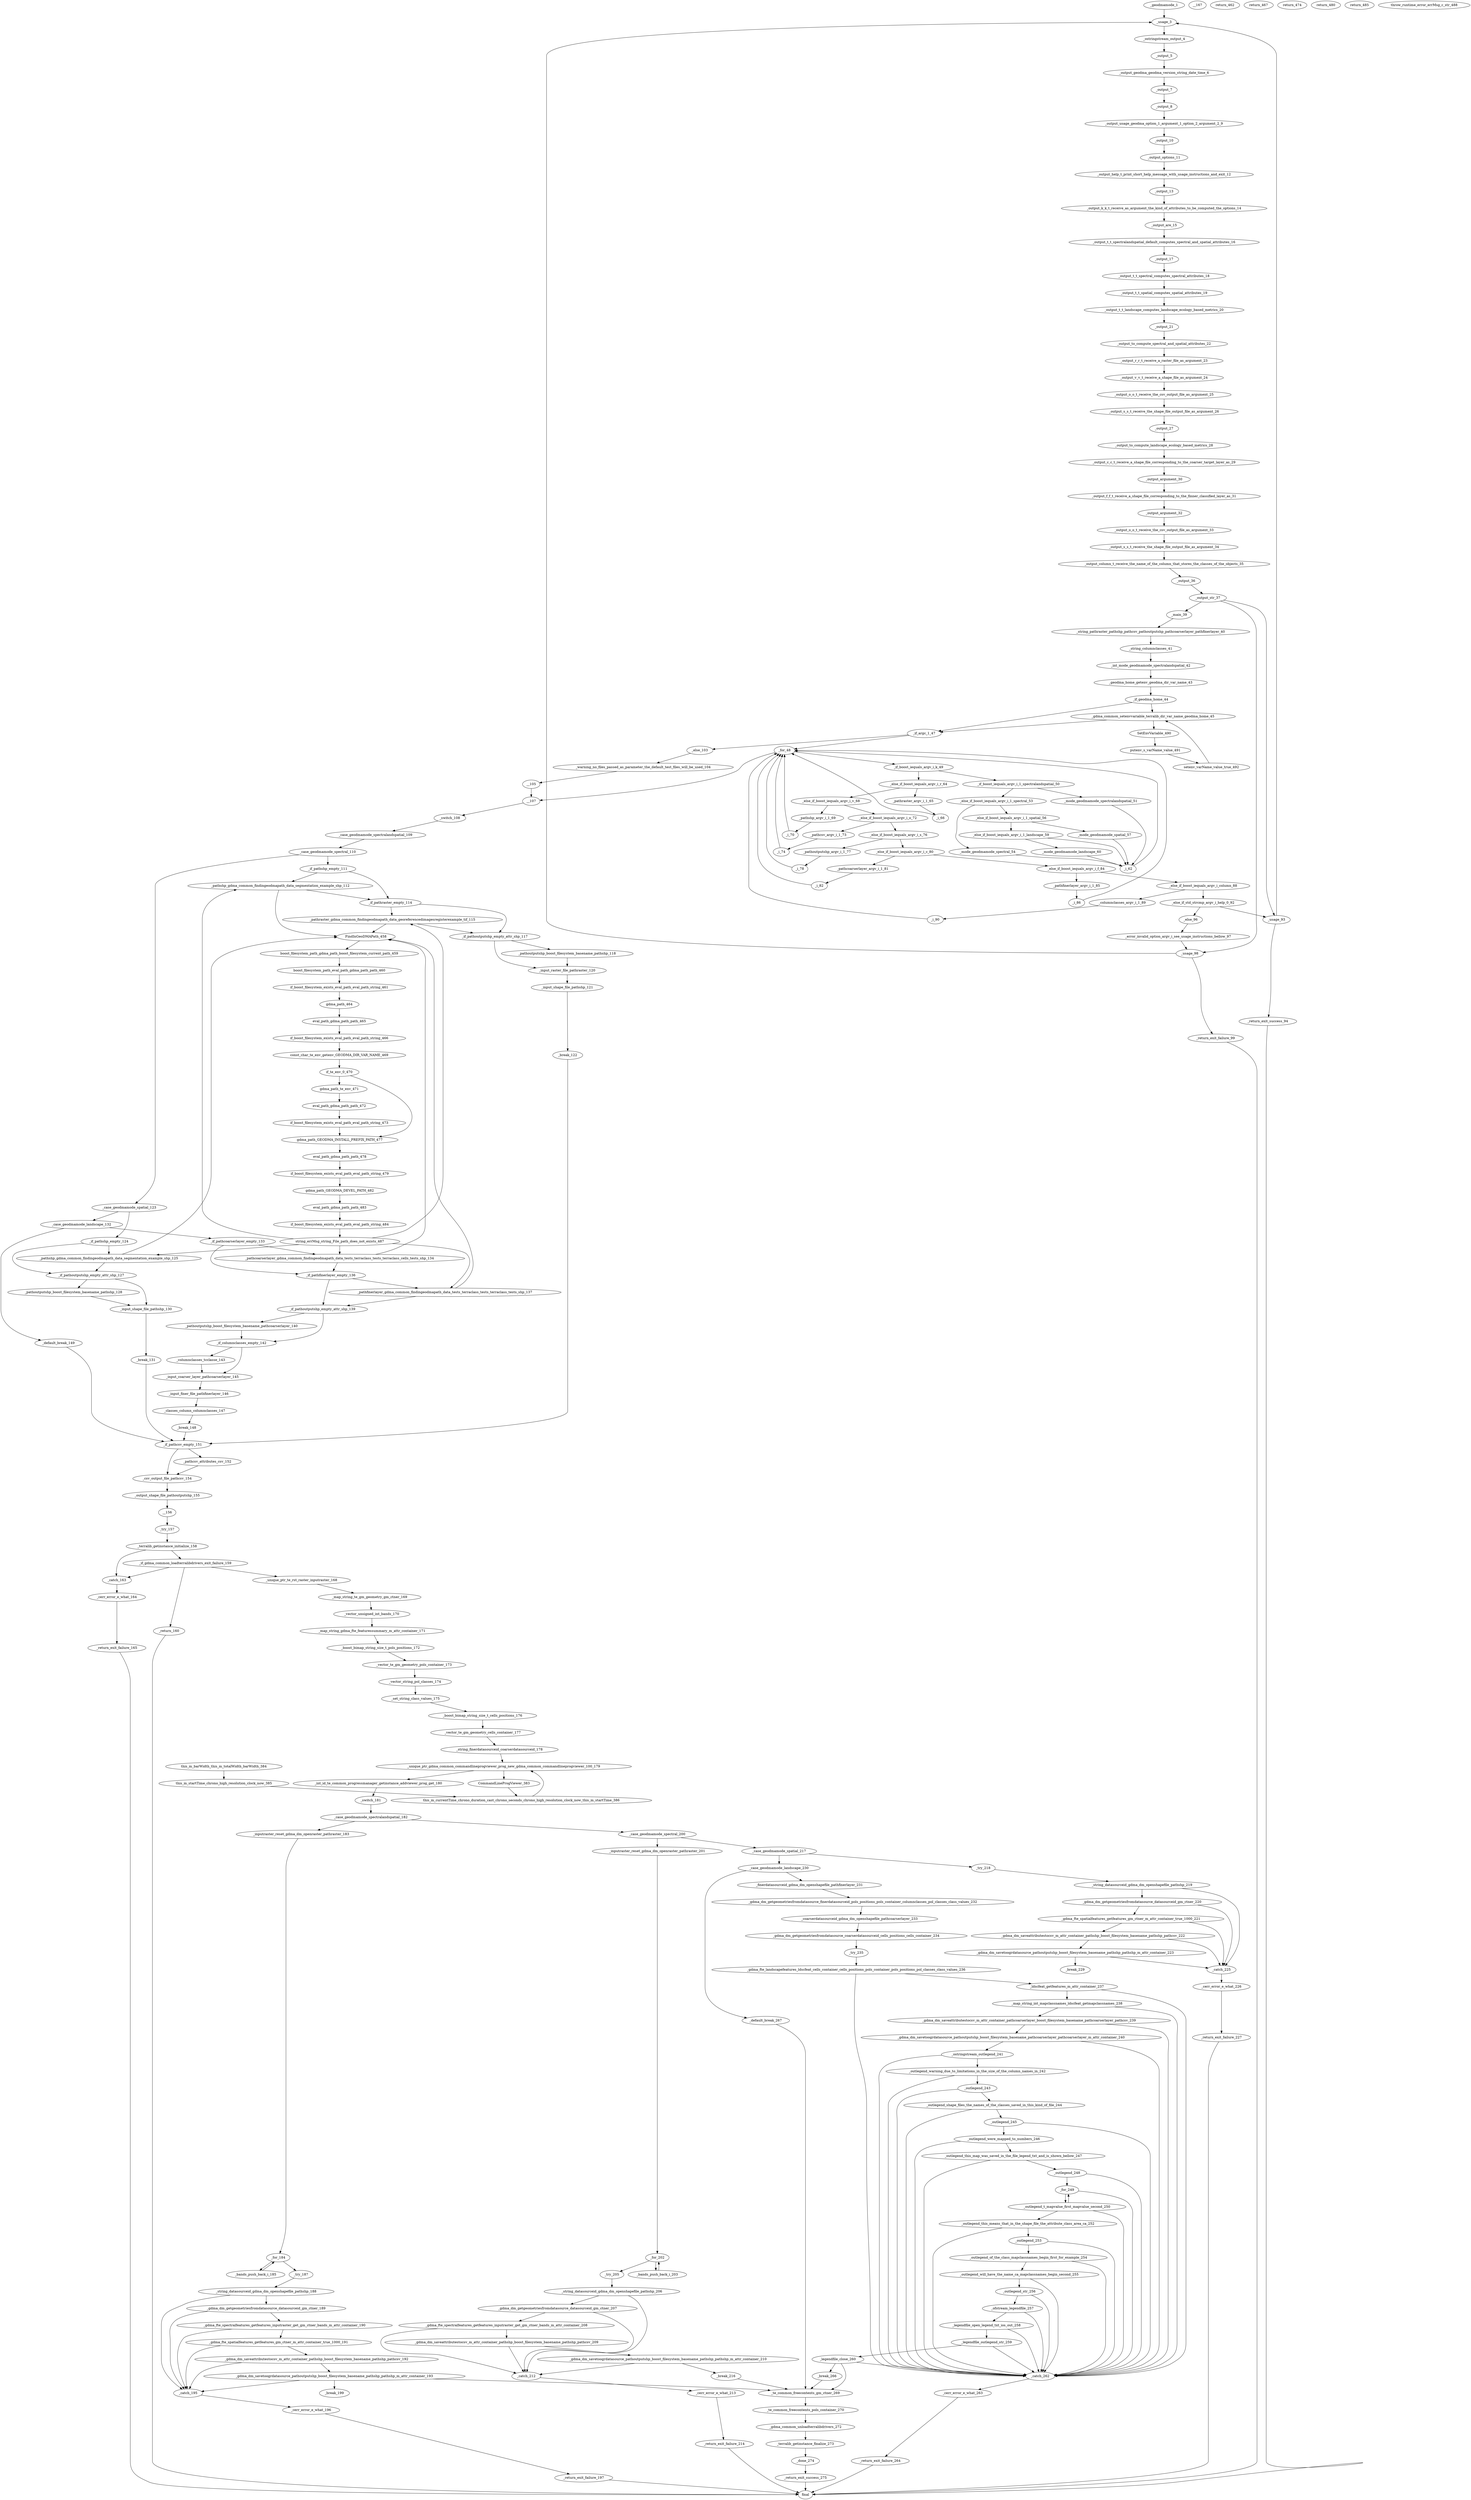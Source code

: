 strict digraph G {
_geodmamode_1;
_usage_3;
_ostringstream_output_4;
_output_5;
_output_geodma_geodma_version_string_date_time_6;
_output_7;
_output_8;
_output_usage_geodma_option_1_argument_1_option_2_argument_2_9;
_output_10;
_output_options_11;
_output_help_t_print_short_help_message_with_usage_instructions_and_exit_12;
_output_13;
_output_k_k_t_receive_as_argument_the_kind_of_attributes_to_be_computed_the_options_14;
_output_are_15;
_output_t_t_spectralandspatial_default_computes_spectral_and_spatial_attributes_16;
_output_17;
_output_t_t_spectral_computes_spectral_attributes_18;
_output_t_t_spatial_computes_spatial_attributes_19;
_output_t_t_landscape_computes_landscape_ecology_based_metrics_20;
_output_21;
_output_to_compute_spectral_and_spatial_attributes_22;
_output_r_r_t_receive_a_raster_file_as_argument_23;
_output_v_v_t_receive_a_shape_file_as_argument_24;
_output_o_o_t_receive_the_csv_output_file_as_argument_25;
_output_s_s_t_receive_the_shape_file_output_file_as_argument_26;
_output_27;
_output_to_compute_landscape_ecology_based_metrics_28;
_output_c_c_t_receive_a_shape_file_corresponding_to_the_coarser_target_layer_as_29;
_output_argument_30;
_output_f_f_t_receive_a_shape_file_corresponding_to_the_finner_classified_layer_as_31;
_output_argument_32;
_output_o_o_t_receive_the_csv_output_file_as_argument_33;
_output_s_s_t_receive_the_shape_file_output_file_as_argument_34;
_output_column_t_receive_the_name_of_the_column_that_stores_the_classes_of_the_objects_35;
_output_36;
_output_str_37;
_main_39;
_string_pathraster_pathshp_pathcsv_pathoutputshp_pathcoarserlayer_pathfinerlayer_40;
_string_columnclasses_41;
_int_mode_geodmamode_spectralandspatial_42;
_geodma_home_getenv_geodma_dir_var_name_43;
_if_geodma_home_44;
_gdma_common_setenvvariable_terralib_dir_var_name_geodma_home_45;
_if_argc_1_47;
_for_48;
_if_boost_iequals_argv_i_k_49;
_if_boost_iequals_argv_i_1_spectralandspatial_50;
_mode_geodmamode_spectralandspatial_51;
_else_if_boost_iequals_argv_i_1_spectral_53;
_mode_geodmamode_spectral_54;
_else_if_boost_iequals_argv_i_1_spatial_56;
_mode_geodmamode_spatial_57;
_else_if_boost_iequals_argv_i_1_landscape_59;
_mode_geodmamode_landscape_60;
_i_62;
_else_if_boost_iequals_argv_i_r_64;
_pathraster_argv_i_1_65;
_i_66;
_else_if_boost_iequals_argv_i_v_68;
_pathshp_argv_i_1_69;
_i_70;
_else_if_boost_iequals_argv_i_o_72;
_pathcsv_argv_i_1_73;
_i_74;
_else_if_boost_iequals_argv_i_s_76;
_pathoutputshp_argv_i_1_77;
_i_78;
_else_if_boost_iequals_argv_i_c_80;
_pathcoarserlayer_argv_i_1_81;
_i_82;
_else_if_boost_iequals_argv_i_f_84;
_pathfinerlayer_argv_i_1_85;
_i_86;
_else_if_boost_iequals_argv_i_column_88;
_columnclasses_argv_i_1_89;
_i_90;
_else_if_std_strcmp_argv_i_help_0_92;
_usage_93;
_return_exit_success_94;
_else_96;
_error_invalid_option_argv_i_see_usage_instructions_bellow_97;
_usage_98;
_return_exit_failure_99;
_else_103;
_warning_no_files_passed_as_parameter_the_default_test_files_will_be_used_104;
__105;
__107;
_switch_108;
_case_geodmamode_spectralandspatial_109;
_case_geodmamode_spectral_110;
_if_pathshp_empty_111;
_pathshp_gdma_common_findingeodmapath_data_segmentation_example_shp_112;
_if_pathraster_empty_114;
_pathraster_gdma_common_findingeodmapath_data_georeferencedimagesregisterexample_tif_115;
_if_pathoutputshp_empty_attr_shp_117;
_pathoutputshp_boost_filesystem_basename_pathshp_118;
_input_raster_file_pathraster_120;
_input_shape_file_pathshp_121;
_break_122;
_case_geodmamode_spatial_123;
_if_pathshp_empty_124;
_pathshp_gdma_common_findingeodmapath_data_segmentation_example_shp_125;
_if_pathoutputshp_empty_attr_shp_127;
_pathoutputshp_boost_filesystem_basename_pathshp_128;
_input_shape_file_pathshp_130;
_break_131;
_case_geodmamode_landscape_132;
_if_pathcoarserlayer_empty_133;
_pathcoarserlayer_gdma_common_findingeodmapath_data_tests_terraclass_tests_terraclass_cells_tests_shp_134;
_if_pathfinerlayer_empty_136;
_pathfinerlayer_gdma_common_findingeodmapath_data_tests_terraclass_tests_terraclass_tests_shp_137;
_if_pathoutputshp_empty_attr_shp_139;
_pathoutputshp_boost_filesystem_basename_pathcoarserlayer_140;
_if_columnclasses_empty_142;
_columnclasses_tcclasse_143;
_input_coarser_layer_pathcoarserlayer_145;
_input_finer_file_pathfinerlayer_146;
_classes_column_columnclasses_147;
_break_148;
_default_break_149;
_if_pathcsv_empty_151;
_pathcsv_attributes_csv_152;
_csv_output_file_pathcsv_154;
_output_shape_file_pathoutputshp_155;
__156;
_try_157;
_terralib_getinstance_initialize_158;
_if_gdma_common_loadterralibdrivers_exit_failure_159;
_return_160;
_catch_163;
_cerr_error_e_what_164;
_return_exit_failure_165;
__167;
_unique_ptr_te_rst_raster_inputraster_168;
_map_string_te_gm_geometry_gm_ctner_169;
_vector_unsigned_int_bands_170;
_map_string_gdma_fte_featuressummary_m_attr_container_171;
_boost_bimap_string_size_t_pols_positions_172;
_vector_te_gm_geometry_pols_container_173;
_vector_string_pol_classes_174;
_set_string_class_values_175;
_boost_bimap_string_size_t_cells_positions_176;
_vector_te_gm_geometry_cells_container_177;
_string_finerdatasourceid_coarserdatasourceid_178;
_unique_ptr_gdma_common_commandlineprogviewer_prog_new_gdma_common_commandlineprogviewer_100_179;
_int_id_te_common_progressmanager_getinstance_addviewer_prog_get_180;
_switch_181;
_case_geodmamode_spectralandspatial_182;
_inputraster_reset_gdma_dm_openraster_pathraster_183;
_for_184;
_bands_push_back_i_185;
_try_187;
_string_datasourceid_gdma_dm_openshapefile_pathshp_188;
_gdma_dm_getgeometriesfromdatasource_datasourceid_gm_ctner_189;
_gdma_fte_spectralfeatures_getfeatures_inputraster_get_gm_ctner_bands_m_attr_container_190;
_gdma_fte_spatialfeatures_getfeatures_gm_ctner_m_attr_container_true_1000_191;
_gdma_dm_saveattributestocsv_m_attr_container_pathshp_boost_filesystem_basename_pathshp_pathcsv_192;
_gdma_dm_savetoogrdatasource_pathoutputshp_boost_filesystem_basename_pathshp_pathshp_m_attr_container_193;
_catch_195;
_cerr_error_e_what_196;
_return_exit_failure_197;
_break_199;
_case_geodmamode_spectral_200;
_inputraster_reset_gdma_dm_openraster_pathraster_201;
_for_202;
_bands_push_back_i_203;
_try_205;
_string_datasourceid_gdma_dm_openshapefile_pathshp_206;
_gdma_dm_getgeometriesfromdatasource_datasourceid_gm_ctner_207;
_gdma_fte_spectralfeatures_getfeatures_inputraster_get_gm_ctner_bands_m_attr_container_208;
_gdma_dm_saveattributestocsv_m_attr_container_pathshp_boost_filesystem_basename_pathshp_pathcsv_209;
_gdma_dm_savetoogrdatasource_pathoutputshp_boost_filesystem_basename_pathshp_pathshp_m_attr_container_210;
_catch_212;
_cerr_error_e_what_213;
_return_exit_failure_214;
_break_216;
_case_geodmamode_spatial_217;
_try_218;
_string_datasourceid_gdma_dm_openshapefile_pathshp_219;
_gdma_dm_getgeometriesfromdatasource_datasourceid_gm_ctner_220;
_gdma_fte_spatialfeatures_getfeatures_gm_ctner_m_attr_container_true_1000_221;
_gdma_dm_saveattributestocsv_m_attr_container_pathshp_boost_filesystem_basename_pathshp_pathcsv_222;
_gdma_dm_savetoogrdatasource_pathoutputshp_boost_filesystem_basename_pathshp_pathshp_m_attr_container_223;
_catch_225;
_cerr_error_e_what_226;
_return_exit_failure_227;
_break_229;
_case_geodmamode_landscape_230;
_finerdatasourceid_gdma_dm_openshapefile_pathfinerlayer_231;
_gdma_dm_getgeometriesfromdatasource_finerdatasourceid_pols_positions_pols_container_columnclasses_pol_classes_class_values_232;
_coarserdatasourceid_gdma_dm_openshapefile_pathcoarserlayer_233;
_gdma_dm_getgeometriesfromdatasource_coarserdatasourceid_cells_positions_cells_container_234;
_try_235;
_gdma_fte_landscapefeatures_ldscfeat_cells_container_cells_positions_pols_container_pols_positions_pol_classes_class_values_236;
_ldscfeat_getfeatures_m_attr_container_237;
_map_string_int_mapclassnames_ldscfeat_getmapclassnames_238;
_gdma_dm_saveattributestocsv_m_attr_container_pathcoarserlayer_boost_filesystem_basename_pathcoarserlayer_pathcsv_239;
_gdma_dm_savetoogrdatasource_pathoutputshp_boost_filesystem_basename_pathcoarserlayer_pathcoarserlayer_m_attr_container_240;
_ostringstream_outlegend_241;
_outlegend_warning_due_to_limitations_in_the_size_of_the_column_names_in_242;
_outlegend_243;
_outlegend_shape_files_the_names_of_the_classes_saved_in_this_kind_of_file_244;
_outlegend_245;
_outlegend_were_mapped_to_numbers_246;
_outlegend_this_map_was_saved_in_the_file_legend_txt_and_is_shown_bellow_247;
_outlegend_248;
_for_249;
_outlegend_t_mapvalue_first_mapvalue_second_250;
_outlegend_this_means_that_in_the_shape_file_the_attribute_class_area_ca_252;
_outlegend_253;
_outlegend_of_the_class_mapclassnames_begin_first_for_example_254;
_outlegend_will_have_the_name_ca_mapclassnames_begin_second_255;
_outlegend_str_256;
_ofstream_legendfile_257;
_legendfile_open_legend_txt_ios_out_258;
_legendfile_outlegend_str_259;
_legendfile_close_260;
_catch_262;
_cerr_error_e_what_263;
_return_exit_failure_264;
_break_266;
_default_break_267;
_te_common_freecontents_gm_ctner_269;
_te_common_freecontents_pols_container_270;
_gdma_common_unloadterralibdrivers_272;
_terralib_getinstance_finalize_273;
_done_274;
_return_exit_success_275;
final;
CommandLineProgViewer_383;
this_m_barWidth_this_m_totalWidth_barWidth_384;
this_m_startTime_chrono_high_resolution_clock_now_385;
this_m_currentTime_chrono_duration_cast_chrono_seconds_chrono_high_resolution_clock_now_this_m_startTime_386;
SetEnvVariable_490;
putenv_s_varName_value_491;
setenv_varName_value_true_492;
FindInGeoDMAPath_458;
boost_filesystem_path_gdma_path_boost_filesystem_current_path_459;
boost_filesystem_path_eval_path_gdma_path_path_460;
if_boost_filesystem_exists_eval_path_eval_path_string_461;
return_462;
gdma_path_464;
eval_path_gdma_path_path_465;
if_boost_filesystem_exists_eval_path_eval_path_string_466;
return_467;
const_char_te_env_getenv_GEODMA_DIR_VAR_NAME_469;
if_te_env_0_470;
gdma_path_te_env_471;
eval_path_gdma_path_path_472;
if_boost_filesystem_exists_eval_path_eval_path_string_473;
return_474;
gdma_path_GEODMA_INSTALL_PREFIX_PATH_477;
eval_path_gdma_path_path_478;
if_boost_filesystem_exists_eval_path_eval_path_string_479;
return_480;
gdma_path_GEODMA_DEVEL_PATH_482;
eval_path_gdma_path_path_483;
if_boost_filesystem_exists_eval_path_eval_path_string_484;
return_485;
string_errMsg_string_File_path_does_not_exists_487;
throw_runtime_error_errMsg_c_str_488;
_geodmamode_1->_usage_3;
_usage_3->_ostringstream_output_4;
_ostringstream_output_4->_output_5;
_output_5->_output_geodma_geodma_version_string_date_time_6;
_output_geodma_geodma_version_string_date_time_6->_output_7;
_output_7->_output_8;
_output_8->_output_usage_geodma_option_1_argument_1_option_2_argument_2_9;
_output_usage_geodma_option_1_argument_1_option_2_argument_2_9->_output_10;
_output_10->_output_options_11;
_output_options_11->_output_help_t_print_short_help_message_with_usage_instructions_and_exit_12;
_output_help_t_print_short_help_message_with_usage_instructions_and_exit_12->_output_13;
_output_13->_output_k_k_t_receive_as_argument_the_kind_of_attributes_to_be_computed_the_options_14;
_output_k_k_t_receive_as_argument_the_kind_of_attributes_to_be_computed_the_options_14->_output_are_15;
_output_are_15->_output_t_t_spectralandspatial_default_computes_spectral_and_spatial_attributes_16;
_output_t_t_spectralandspatial_default_computes_spectral_and_spatial_attributes_16->_output_17;
_output_17->_output_t_t_spectral_computes_spectral_attributes_18;
_output_t_t_spectral_computes_spectral_attributes_18->_output_t_t_spatial_computes_spatial_attributes_19;
_output_t_t_spatial_computes_spatial_attributes_19->_output_t_t_landscape_computes_landscape_ecology_based_metrics_20;
_output_t_t_landscape_computes_landscape_ecology_based_metrics_20->_output_21;
_output_21->_output_to_compute_spectral_and_spatial_attributes_22;
_output_to_compute_spectral_and_spatial_attributes_22->_output_r_r_t_receive_a_raster_file_as_argument_23;
_output_r_r_t_receive_a_raster_file_as_argument_23->_output_v_v_t_receive_a_shape_file_as_argument_24;
_output_v_v_t_receive_a_shape_file_as_argument_24->_output_o_o_t_receive_the_csv_output_file_as_argument_25;
_output_o_o_t_receive_the_csv_output_file_as_argument_25->_output_s_s_t_receive_the_shape_file_output_file_as_argument_26;
_output_s_s_t_receive_the_shape_file_output_file_as_argument_26->_output_27;
_output_27->_output_to_compute_landscape_ecology_based_metrics_28;
_output_to_compute_landscape_ecology_based_metrics_28->_output_c_c_t_receive_a_shape_file_corresponding_to_the_coarser_target_layer_as_29;
_output_c_c_t_receive_a_shape_file_corresponding_to_the_coarser_target_layer_as_29->_output_argument_30;
_output_argument_30->_output_f_f_t_receive_a_shape_file_corresponding_to_the_finner_classified_layer_as_31;
_output_f_f_t_receive_a_shape_file_corresponding_to_the_finner_classified_layer_as_31->_output_argument_32;
_output_argument_32->_output_o_o_t_receive_the_csv_output_file_as_argument_33;
_output_o_o_t_receive_the_csv_output_file_as_argument_33->_output_s_s_t_receive_the_shape_file_output_file_as_argument_34;
_output_s_s_t_receive_the_shape_file_output_file_as_argument_34->_output_column_t_receive_the_name_of_the_column_that_stores_the_classes_of_the_objects_35;
_output_column_t_receive_the_name_of_the_column_that_stores_the_classes_of_the_objects_35->_output_36;
_output_36->_output_str_37;
_output_str_37->_main_39;
_main_39->_string_pathraster_pathshp_pathcsv_pathoutputshp_pathcoarserlayer_pathfinerlayer_40;
_string_pathraster_pathshp_pathcsv_pathoutputshp_pathcoarserlayer_pathfinerlayer_40->_string_columnclasses_41;
_string_columnclasses_41->_int_mode_geodmamode_spectralandspatial_42;
_int_mode_geodmamode_spectralandspatial_42->_geodma_home_getenv_geodma_dir_var_name_43;
_geodma_home_getenv_geodma_dir_var_name_43->_if_geodma_home_44;
_if_geodma_home_44->_gdma_common_setenvvariable_terralib_dir_var_name_geodma_home_45;
_gdma_common_setenvvariable_terralib_dir_var_name_geodma_home_45-> SetEnvVariable_490;
SetEnvVariable_490->putenv_s_varName_value_491;
putenv_s_varName_value_491->setenv_varName_value_true_492;
setenv_varName_value_true_492->_gdma_common_setenvvariable_terralib_dir_var_name_geodma_home_45;

_gdma_common_setenvvariable_terralib_dir_var_name_geodma_home_45->_if_argc_1_47;
_if_geodma_home_44->_if_argc_1_47;
_if_argc_1_47->_for_48;
_for_48->_if_boost_iequals_argv_i_k_49;
_if_boost_iequals_argv_i_k_49->_if_boost_iequals_argv_i_1_spectralandspatial_50;
_if_boost_iequals_argv_i_1_spectralandspatial_50->_mode_geodmamode_spectralandspatial_51;
_if_boost_iequals_argv_i_1_spectralandspatial_50->_else_if_boost_iequals_argv_i_1_spectral_53;
_else_if_boost_iequals_argv_i_1_spectral_53->_mode_geodmamode_spectral_54;
_else_if_boost_iequals_argv_i_1_spectral_53->_else_if_boost_iequals_argv_i_1_spatial_56;
_else_if_boost_iequals_argv_i_1_spatial_56->_mode_geodmamode_spatial_57;
_else_if_boost_iequals_argv_i_1_spatial_56->_else_if_boost_iequals_argv_i_1_landscape_59;
_else_if_boost_iequals_argv_i_1_landscape_59->_mode_geodmamode_landscape_60;
_mode_geodmamode_spectralandspatial_51->_i_62;
_mode_geodmamode_spectral_54->_i_62;
_mode_geodmamode_spatial_57->_i_62;
_mode_geodmamode_landscape_60->_i_62;
_else_if_boost_iequals_argv_i_1_landscape_59->_i_62;
_if_boost_iequals_argv_i_k_49->_else_if_boost_iequals_argv_i_r_64;
_else_if_boost_iequals_argv_i_r_64->_pathraster_argv_i_1_65;
_pathraster_argv_i_1_65->_i_66;
_else_if_boost_iequals_argv_i_r_64->_else_if_boost_iequals_argv_i_v_68;
_else_if_boost_iequals_argv_i_v_68->_pathshp_argv_i_1_69;
_pathshp_argv_i_1_69->_i_70;
_else_if_boost_iequals_argv_i_v_68->_else_if_boost_iequals_argv_i_o_72;
_else_if_boost_iequals_argv_i_o_72->_pathcsv_argv_i_1_73;
_pathcsv_argv_i_1_73->_i_74;
_else_if_boost_iequals_argv_i_o_72->_else_if_boost_iequals_argv_i_s_76;
_else_if_boost_iequals_argv_i_s_76->_pathoutputshp_argv_i_1_77;
_pathoutputshp_argv_i_1_77->_i_78;
_else_if_boost_iequals_argv_i_s_76->_else_if_boost_iequals_argv_i_c_80;
_else_if_boost_iequals_argv_i_c_80->_pathcoarserlayer_argv_i_1_81;
_pathcoarserlayer_argv_i_1_81->_i_82;
_else_if_boost_iequals_argv_i_c_80->_else_if_boost_iequals_argv_i_f_84;
_else_if_boost_iequals_argv_i_f_84->_pathfinerlayer_argv_i_1_85;
_pathfinerlayer_argv_i_1_85->_i_86;
_else_if_boost_iequals_argv_i_f_84->_else_if_boost_iequals_argv_i_column_88;
_else_if_boost_iequals_argv_i_column_88->_columnclasses_argv_i_1_89;
_columnclasses_argv_i_1_89->_i_90;
_else_if_boost_iequals_argv_i_column_88->_else_if_std_strcmp_argv_i_help_0_92;
_else_if_std_strcmp_argv_i_help_0_92->_usage_93;
_usage_93->_usage_3;
_output_str_37->_usage_93;
_usage_93->_return_exit_success_94;
_else_if_std_strcmp_argv_i_help_0_92->_else_96;
_else_96->_error_invalid_option_argv_i_see_usage_instructions_bellow_97;
_error_invalid_option_argv_i_see_usage_instructions_bellow_97->_usage_98;
_usage_98->_usage_3;
_output_str_37->_usage_98;
_return_exit_success_94->final;
_usage_98->_return_exit_failure_99;
_i_62->_for_48;
_i_66->_for_48;
_i_70->_for_48;
_i_74->_for_48;
_i_78->_for_48;
_i_82->_for_48;
_i_86->_for_48;
_i_90->_for_48;
_if_argc_1_47->_else_103;
_else_103->_warning_no_files_passed_as_parameter_the_default_test_files_will_be_used_104;
_warning_no_files_passed_as_parameter_the_default_test_files_will_be_used_104->__105;
_for_48->__107;
__105->__107;
__107->_switch_108;
_switch_108->_case_geodmamode_spectralandspatial_109;
_case_geodmamode_spectralandspatial_109 -> _case_geodmamode_spectral_110;
_case_geodmamode_spectral_110 -> _if_pathshp_empty_111;
_case_geodmamode_spectral_110 -> _case_geodmamode_spatial_123;
_if_pathshp_empty_111->_pathshp_gdma_common_findingeodmapath_data_segmentation_example_shp_112;

_pathshp_gdma_common_findingeodmapath_data_segmentation_example_shp_112->FindInGeoDMAPath_458;
FindInGeoDMAPath_458->boost_filesystem_path_gdma_path_boost_filesystem_current_path_459;
boost_filesystem_path_gdma_path_boost_filesystem_current_path_459->boost_filesystem_path_eval_path_gdma_path_path_460;
boost_filesystem_path_eval_path_gdma_path_path_460->if_boost_filesystem_exists_eval_path_eval_path_string_461;
if_boost_filesystem_exists_eval_path_eval_path_string_461->gdma_path_464;
gdma_path_464->eval_path_gdma_path_path_465;
eval_path_gdma_path_path_465->if_boost_filesystem_exists_eval_path_eval_path_string_466;
if_boost_filesystem_exists_eval_path_eval_path_string_466->const_char_te_env_getenv_GEODMA_DIR_VAR_NAME_469;
const_char_te_env_getenv_GEODMA_DIR_VAR_NAME_469->if_te_env_0_470;
if_te_env_0_470->gdma_path_te_env_471;
gdma_path_te_env_471->eval_path_gdma_path_path_472;
eval_path_gdma_path_path_472->if_boost_filesystem_exists_eval_path_eval_path_string_473;
if_boost_filesystem_exists_eval_path_eval_path_string_473->gdma_path_GEODMA_INSTALL_PREFIX_PATH_477;
if_te_env_0_470->gdma_path_GEODMA_INSTALL_PREFIX_PATH_477;
gdma_path_GEODMA_INSTALL_PREFIX_PATH_477->eval_path_gdma_path_path_478;
eval_path_gdma_path_path_478->if_boost_filesystem_exists_eval_path_eval_path_string_479;
if_boost_filesystem_exists_eval_path_eval_path_string_479->gdma_path_GEODMA_DEVEL_PATH_482;
gdma_path_GEODMA_DEVEL_PATH_482->eval_path_gdma_path_path_483;
eval_path_gdma_path_path_483->if_boost_filesystem_exists_eval_path_eval_path_string_484;
if_boost_filesystem_exists_eval_path_eval_path_string_484->string_errMsg_string_File_path_does_not_exists_487;
string_errMsg_string_File_path_does_not_exists_487->_pathshp_gdma_common_findingeodmapath_data_segmentation_example_shp_112;
_pathshp_gdma_common_findingeodmapath_data_segmentation_example_shp_112->_if_pathraster_empty_114;

_if_pathshp_empty_111->_if_pathraster_empty_114;
_if_pathraster_empty_114->_pathraster_gdma_common_findingeodmapath_data_georeferencedimagesregisterexample_tif_115;

_pathraster_gdma_common_findingeodmapath_data_georeferencedimagesregisterexample_tif_115-> FindInGeoDMAPath_458;
FindInGeoDMAPath_458->boost_filesystem_path_gdma_path_boost_filesystem_current_path_459;
string_errMsg_string_File_path_does_not_exists_487->_pathraster_gdma_common_findingeodmapath_data_georeferencedimagesregisterexample_tif_115;

_pathraster_gdma_common_findingeodmapath_data_georeferencedimagesregisterexample_tif_115->_if_pathoutputshp_empty_attr_shp_117;
_if_pathraster_empty_114->_if_pathoutputshp_empty_attr_shp_117;
_if_pathoutputshp_empty_attr_shp_117->_pathoutputshp_boost_filesystem_basename_pathshp_118;
_pathoutputshp_boost_filesystem_basename_pathshp_118->_input_raster_file_pathraster_120;
_if_pathoutputshp_empty_attr_shp_117->_input_raster_file_pathraster_120;
_input_raster_file_pathraster_120->_input_shape_file_pathshp_121;
_case_geodmamode_spatial_123 ->_if_pathshp_empty_124;
_case_geodmamode_spatial_123->_case_geodmamode_landscape_132;

_if_pathshp_empty_124->_pathshp_gdma_common_findingeodmapath_data_segmentation_example_shp_125;

_pathshp_gdma_common_findingeodmapath_data_segmentation_example_shp_125-> FindInGeoDMAPath_458;
FindInGeoDMAPath_458->boost_filesystem_path_gdma_path_boost_filesystem_current_path_459;
string_errMsg_string_File_path_does_not_exists_487->_pathshp_gdma_common_findingeodmapath_data_segmentation_example_shp_125;


_pathshp_gdma_common_findingeodmapath_data_segmentation_example_shp_125->_if_pathoutputshp_empty_attr_shp_127;
_if_pathshp_empty_124->_if_pathoutputshp_empty_attr_shp_127;
_if_pathoutputshp_empty_attr_shp_127->_pathoutputshp_boost_filesystem_basename_pathshp_128;
_pathoutputshp_boost_filesystem_basename_pathshp_128->_input_shape_file_pathshp_130;
_if_pathoutputshp_empty_attr_shp_127->_input_shape_file_pathshp_130;
_case_geodmamode_landscape_132->_if_pathcoarserlayer_empty_133;
_case_geodmamode_landscape_132->_default_break_149;
_default_break_149->_if_pathcsv_empty_151;

_if_pathcoarserlayer_empty_133->_pathcoarserlayer_gdma_common_findingeodmapath_data_tests_terraclass_tests_terraclass_cells_tests_shp_134;

_pathcoarserlayer_gdma_common_findingeodmapath_data_tests_terraclass_tests_terraclass_cells_tests_shp_134-> FindInGeoDMAPath_458;
FindInGeoDMAPath_458->boost_filesystem_path_gdma_path_boost_filesystem_current_path_459;
string_errMsg_string_File_path_does_not_exists_487->_pathcoarserlayer_gdma_common_findingeodmapath_data_tests_terraclass_tests_terraclass_cells_tests_shp_134;


_pathcoarserlayer_gdma_common_findingeodmapath_data_tests_terraclass_tests_terraclass_cells_tests_shp_134->_if_pathfinerlayer_empty_136;
_if_pathcoarserlayer_empty_133->_if_pathfinerlayer_empty_136;

_if_pathfinerlayer_empty_136->_pathfinerlayer_gdma_common_findingeodmapath_data_tests_terraclass_tests_terraclass_tests_shp_137;

_pathfinerlayer_gdma_common_findingeodmapath_data_tests_terraclass_tests_terraclass_tests_shp_137-> FindInGeoDMAPath_458;
FindInGeoDMAPath_458->boost_filesystem_path_gdma_path_boost_filesystem_current_path_459;
string_errMsg_string_File_path_does_not_exists_487->_pathfinerlayer_gdma_common_findingeodmapath_data_tests_terraclass_tests_terraclass_tests_shp_137;

_pathfinerlayer_gdma_common_findingeodmapath_data_tests_terraclass_tests_terraclass_tests_shp_137->_if_pathoutputshp_empty_attr_shp_139;
_if_pathfinerlayer_empty_136->_if_pathoutputshp_empty_attr_shp_139;
_if_pathoutputshp_empty_attr_shp_139->_pathoutputshp_boost_filesystem_basename_pathcoarserlayer_140;
_pathoutputshp_boost_filesystem_basename_pathcoarserlayer_140->_if_columnclasses_empty_142;
_if_pathoutputshp_empty_attr_shp_139->_if_columnclasses_empty_142;
_if_columnclasses_empty_142->_columnclasses_tcclasse_143;
_columnclasses_tcclasse_143->_input_coarser_layer_pathcoarserlayer_145;
_if_columnclasses_empty_142->_input_coarser_layer_pathcoarserlayer_145;
_input_coarser_layer_pathcoarserlayer_145->_input_finer_file_pathfinerlayer_146;
_input_finer_file_pathfinerlayer_146->_classes_column_columnclasses_147;
_input_shape_file_pathshp_121->_break_122;
_break_122->_if_pathcsv_empty_151;
_input_shape_file_pathshp_130->_break_131;
_break_131->_if_pathcsv_empty_151;
_classes_column_columnclasses_147->_break_148;
_break_148-> _if_pathcsv_empty_151;
_if_pathcsv_empty_151->_pathcsv_attributes_csv_152;
_pathcsv_attributes_csv_152->_csv_output_file_pathcsv_154;
_if_pathcsv_empty_151->_csv_output_file_pathcsv_154;
_csv_output_file_pathcsv_154->_output_shape_file_pathoutputshp_155;
_output_shape_file_pathoutputshp_155->__156;
__156->_try_157;
_try_157->_terralib_getinstance_initialize_158;
_terralib_getinstance_initialize_158->_if_gdma_common_loadterralibdrivers_exit_failure_159;
_terralib_getinstance_initialize_158->_catch_163;
_if_gdma_common_loadterralibdrivers_exit_failure_159->_catch_163;
_catch_163->_cerr_error_e_what_164;
_cerr_error_e_what_164->_return_exit_failure_165;
_if_gdma_common_loadterralibdrivers_exit_failure_159->_return_160;
_return_160 -> final;
_if_gdma_common_loadterralibdrivers_exit_failure_159->_unique_ptr_te_rst_raster_inputraster_168;
_unique_ptr_te_rst_raster_inputraster_168->_map_string_te_gm_geometry_gm_ctner_169;
_map_string_te_gm_geometry_gm_ctner_169->_vector_unsigned_int_bands_170;
_vector_unsigned_int_bands_170->_map_string_gdma_fte_featuressummary_m_attr_container_171;
_map_string_gdma_fte_featuressummary_m_attr_container_171->_boost_bimap_string_size_t_pols_positions_172;
_boost_bimap_string_size_t_pols_positions_172->_vector_te_gm_geometry_pols_container_173;
_vector_te_gm_geometry_pols_container_173->_vector_string_pol_classes_174;
_vector_string_pol_classes_174->_set_string_class_values_175;
_set_string_class_values_175->_boost_bimap_string_size_t_cells_positions_176;
_boost_bimap_string_size_t_cells_positions_176->_vector_te_gm_geometry_cells_container_177;
_vector_te_gm_geometry_cells_container_177->_string_finerdatasourceid_coarserdatasourceid_178;
_string_finerdatasourceid_coarserdatasourceid_178->_unique_ptr_gdma_common_commandlineprogviewer_prog_new_gdma_common_commandlineprogviewer_100_179;
_unique_ptr_gdma_common_commandlineprogviewer_prog_new_gdma_common_commandlineprogviewer_100_179->CommandLineProgViewer_383;
CommandLineProgViewer_383->this_m_currentTime_chrono_duration_cast_chrono_seconds_chrono_high_resolution_clock_now_this_m_startTime_386;
this_m_barWidth_this_m_totalWidth_barWidth_384->this_m_startTime_chrono_high_resolution_clock_now_385;
this_m_startTime_chrono_high_resolution_clock_now_385->this_m_currentTime_chrono_duration_cast_chrono_seconds_chrono_high_resolution_clock_now_this_m_startTime_386;
this_m_currentTime_chrono_duration_cast_chrono_seconds_chrono_high_resolution_clock_now_this_m_startTime_386->_unique_ptr_gdma_common_commandlineprogviewer_prog_new_gdma_common_commandlineprogviewer_100_179;
_unique_ptr_gdma_common_commandlineprogviewer_prog_new_gdma_common_commandlineprogviewer_100_179->_int_id_te_common_progressmanager_getinstance_addviewer_prog_get_180;
_int_id_te_common_progressmanager_getinstance_addviewer_prog_get_180->_switch_181;
_switch_181->_case_geodmamode_spectralandspatial_182;
_case_geodmamode_spectralandspatial_182->_case_geodmamode_spectral_200;
_case_geodmamode_spectralandspatial_182->_inputraster_reset_gdma_dm_openraster_pathraster_183;
_inputraster_reset_gdma_dm_openraster_pathraster_183->_for_184;
_for_184->_bands_push_back_i_185;
_bands_push_back_i_185->_for_184;
_for_184->_try_187;
_try_187->_string_datasourceid_gdma_dm_openshapefile_pathshp_188;
_string_datasourceid_gdma_dm_openshapefile_pathshp_188->_gdma_dm_getgeometriesfromdatasource_datasourceid_gm_ctner_189;
_gdma_dm_getgeometriesfromdatasource_datasourceid_gm_ctner_189->_gdma_fte_spectralfeatures_getfeatures_inputraster_get_gm_ctner_bands_m_attr_container_190;
_gdma_fte_spectralfeatures_getfeatures_inputraster_get_gm_ctner_bands_m_attr_container_190->_gdma_fte_spatialfeatures_getfeatures_gm_ctner_m_attr_container_true_1000_191;
_gdma_fte_spatialfeatures_getfeatures_gm_ctner_m_attr_container_true_1000_191->_gdma_dm_saveattributestocsv_m_attr_container_pathshp_boost_filesystem_basename_pathshp_pathcsv_192;
_gdma_dm_saveattributestocsv_m_attr_container_pathshp_boost_filesystem_basename_pathshp_pathcsv_192->_gdma_dm_savetoogrdatasource_pathoutputshp_boost_filesystem_basename_pathshp_pathshp_m_attr_container_193;
_string_datasourceid_gdma_dm_openshapefile_pathshp_188->_catch_195;
_gdma_dm_getgeometriesfromdatasource_datasourceid_gm_ctner_189->_catch_195;
_gdma_fte_spectralfeatures_getfeatures_inputraster_get_gm_ctner_bands_m_attr_container_190->_catch_195;
_gdma_fte_spatialfeatures_getfeatures_gm_ctner_m_attr_container_true_1000_191->_catch_195;
_gdma_dm_saveattributestocsv_m_attr_container_pathshp_boost_filesystem_basename_pathshp_pathcsv_192->_catch_195;
_gdma_dm_savetoogrdatasource_pathoutputshp_boost_filesystem_basename_pathshp_pathshp_m_attr_container_193->_catch_195;
_catch_195->_cerr_error_e_what_196;
_cerr_error_e_what_196->_return_exit_failure_197;
_gdma_dm_savetoogrdatasource_pathoutputshp_boost_filesystem_basename_pathshp_pathshp_m_attr_container_193->_break_199;

_case_geodmamode_spectral_200->_inputraster_reset_gdma_dm_openraster_pathraster_201;
_case_geodmamode_spectral_200->_case_geodmamode_spatial_217;
_inputraster_reset_gdma_dm_openraster_pathraster_201->_for_202;
_for_202->_bands_push_back_i_203;
_bands_push_back_i_203-> _for_202;
_for_202->_try_205;
_try_205 ->_string_datasourceid_gdma_dm_openshapefile_pathshp_206;
_string_datasourceid_gdma_dm_openshapefile_pathshp_206 -> _gdma_dm_getgeometriesfromdatasource_datasourceid_gm_ctner_207;
_gdma_dm_getgeometriesfromdatasource_datasourceid_gm_ctner_207->_gdma_fte_spectralfeatures_getfeatures_inputraster_get_gm_ctner_bands_m_attr_container_208;
_gdma_fte_spectralfeatures_getfeatures_inputraster_get_gm_ctner_bands_m_attr_container_208 -> _gdma_dm_saveattributestocsv_m_attr_container_pathshp_boost_filesystem_basename_pathshp_pathcsv_209;
_gdma_dm_saveattributestocsv_m_attr_container_pathshp_boost_filesystem_basename_pathshp_pathcsv_209-> _gdma_dm_savetoogrdatasource_pathoutputshp_boost_filesystem_basename_pathshp_pathshp_m_attr_container_210;
_gdma_dm_savetoogrdatasource_pathoutputshp_boost_filesystem_basename_pathshp_pathshp_m_attr_container_210 -> _break_216;
_break_216 -> _te_common_freecontents_gm_ctner_269;


_string_datasourceid_gdma_dm_openshapefile_pathshp_206->_catch_212;
_gdma_dm_getgeometriesfromdatasource_datasourceid_gm_ctner_207->_catch_212;
_gdma_fte_spectralfeatures_getfeatures_inputraster_get_gm_ctner_bands_m_attr_container_208->_catch_212;
_gdma_dm_saveattributestocsv_m_attr_container_pathshp_boost_filesystem_basename_pathshp_pathcsv_209->_catch_212;
_gdma_dm_savetoogrdatasource_pathoutputshp_boost_filesystem_basename_pathshp_pathshp_m_attr_container_210->_catch_212;
_catch_212->_cerr_error_e_what_213;
_cerr_error_e_what_213->_return_exit_failure_214;
_return_exit_failure_214->final;

_case_geodmamode_spatial_217->_try_218;
_case_geodmamode_spatial_217->_case_geodmamode_landscape_230;
_try_218->_string_datasourceid_gdma_dm_openshapefile_pathshp_219;
_string_datasourceid_gdma_dm_openshapefile_pathshp_219->_gdma_dm_getgeometriesfromdatasource_datasourceid_gm_ctner_220;
_gdma_dm_getgeometriesfromdatasource_datasourceid_gm_ctner_220->_gdma_fte_spatialfeatures_getfeatures_gm_ctner_m_attr_container_true_1000_221;
_gdma_fte_spatialfeatures_getfeatures_gm_ctner_m_attr_container_true_1000_221->_gdma_dm_saveattributestocsv_m_attr_container_pathshp_boost_filesystem_basename_pathshp_pathcsv_222;
_gdma_dm_saveattributestocsv_m_attr_container_pathshp_boost_filesystem_basename_pathshp_pathcsv_222->_gdma_dm_savetoogrdatasource_pathoutputshp_boost_filesystem_basename_pathshp_pathshp_m_attr_container_223;
_gdma_dm_savetoogrdatasource_pathoutputshp_boost_filesystem_basename_pathshp_pathshp_m_attr_container_223->_catch_225;
_catch_225->_cerr_error_e_what_226;
_cerr_error_e_what_226->_return_exit_failure_227;
_return_exit_failure_227->final;
_gdma_dm_savetoogrdatasource_pathoutputshp_boost_filesystem_basename_pathshp_pathshp_m_attr_container_223->_break_229;

_string_datasourceid_gdma_dm_openshapefile_pathshp_219 -> _catch_225;
_gdma_dm_getgeometriesfromdatasource_datasourceid_gm_ctner_220 -> _catch_225;
_gdma_fte_spatialfeatures_getfeatures_gm_ctner_m_attr_container_true_1000_221 -> _catch_225;
_gdma_dm_saveattributestocsv_m_attr_container_pathshp_boost_filesystem_basename_pathshp_pathcsv_222 -> _catch_225;

_case_geodmamode_landscape_230->_finerdatasourceid_gdma_dm_openshapefile_pathfinerlayer_231;
_finerdatasourceid_gdma_dm_openshapefile_pathfinerlayer_231 -> _gdma_dm_getgeometriesfromdatasource_finerdatasourceid_pols_positions_pols_container_columnclasses_pol_classes_class_values_232;
_gdma_dm_getgeometriesfromdatasource_finerdatasourceid_pols_positions_pols_container_columnclasses_pol_classes_class_values_232 -> _coarserdatasourceid_gdma_dm_openshapefile_pathcoarserlayer_233;
_coarserdatasourceid_gdma_dm_openshapefile_pathcoarserlayer_233 -> _gdma_dm_getgeometriesfromdatasource_coarserdatasourceid_cells_positions_cells_container_234;
_gdma_dm_getgeometriesfromdatasource_coarserdatasourceid_cells_positions_cells_container_234 -> _try_235;
_try_235 -> _gdma_fte_landscapefeatures_ldscfeat_cells_container_cells_positions_pols_container_pols_positions_pol_classes_class_values_236 ;
_gdma_fte_landscapefeatures_ldscfeat_cells_container_cells_positions_pols_container_pols_positions_pol_classes_class_values_236 -> _ldscfeat_getfeatures_m_attr_container_237;
_ldscfeat_getfeatures_m_attr_container_237 -> _map_string_int_mapclassnames_ldscfeat_getmapclassnames_238;
_map_string_int_mapclassnames_ldscfeat_getmapclassnames_238 -> _gdma_dm_saveattributestocsv_m_attr_container_pathcoarserlayer_boost_filesystem_basename_pathcoarserlayer_pathcsv_239;
_gdma_dm_saveattributestocsv_m_attr_container_pathcoarserlayer_boost_filesystem_basename_pathcoarserlayer_pathcsv_239 -> _gdma_dm_savetoogrdatasource_pathoutputshp_boost_filesystem_basename_pathcoarserlayer_pathcoarserlayer_m_attr_container_240;
_gdma_dm_savetoogrdatasource_pathoutputshp_boost_filesystem_basename_pathcoarserlayer_pathcoarserlayer_m_attr_container_240 -> _ostringstream_outlegend_241 ;
_ostringstream_outlegend_241 -> _outlegend_warning_due_to_limitations_in_the_size_of_the_column_names_in_242 ;
_outlegend_warning_due_to_limitations_in_the_size_of_the_column_names_in_242 -> _outlegend_243;
_outlegend_243 -> _outlegend_shape_files_the_names_of_the_classes_saved_in_this_kind_of_file_244;
_outlegend_shape_files_the_names_of_the_classes_saved_in_this_kind_of_file_244 -> _outlegend_245;
_outlegend_245 -> _outlegend_were_mapped_to_numbers_246;
_outlegend_were_mapped_to_numbers_246 -> _outlegend_this_map_was_saved_in_the_file_legend_txt_and_is_shown_bellow_247;
_outlegend_this_map_was_saved_in_the_file_legend_txt_and_is_shown_bellow_247 ->_outlegend_248 ;
_outlegend_248 -> _for_249;
_for_249 -> _outlegend_t_mapvalue_first_mapvalue_second_250;
_outlegend_t_mapvalue_first_mapvalue_second_250-> _for_249;
_for_249->_outlegend_t_mapvalue_first_mapvalue_second_250;
_outlegend_t_mapvalue_first_mapvalue_second_250 -> _outlegend_this_means_that_in_the_shape_file_the_attribute_class_area_ca_252;
_outlegend_this_means_that_in_the_shape_file_the_attribute_class_area_ca_252 -> _outlegend_253;
_outlegend_253 ->_outlegend_of_the_class_mapclassnames_begin_first_for_example_254 ;
_outlegend_of_the_class_mapclassnames_begin_first_for_example_254 -> _outlegend_will_have_the_name_ca_mapclassnames_begin_second_255;
_outlegend_will_have_the_name_ca_mapclassnames_begin_second_255 -> _outlegend_str_256;
_outlegend_str_256 -> _ofstream_legendfile_257;
_ofstream_legendfile_257 -> _legendfile_open_legend_txt_ios_out_258;
_legendfile_open_legend_txt_ios_out_258 ->_legendfile_outlegend_str_259 ;
_legendfile_outlegend_str_259 -> _legendfile_close_260;
_legendfile_close_260 -> _break_266;
_catch_262->_cerr_error_e_what_263;
_cerr_error_e_what_263->_return_exit_failure_264;
_return_exit_failure_264->final;
_break_266 -> _te_common_freecontents_gm_ctner_269;


_gdma_fte_landscapefeatures_ldscfeat_cells_container_cells_positions_pols_container_pols_positions_pol_classes_class_values_236 -> _catch_262;
_ldscfeat_getfeatures_m_attr_container_237 -> _catch_262;
_map_string_int_mapclassnames_ldscfeat_getmapclassnames_238 -> _catch_262;
_gdma_dm_saveattributestocsv_m_attr_container_pathcoarserlayer_boost_filesystem_basename_pathcoarserlayer_pathcsv_239 -> _catch_262;
_gdma_dm_savetoogrdatasource_pathoutputshp_boost_filesystem_basename_pathcoarserlayer_pathcoarserlayer_m_attr_container_240 -> _catch_262;
_ostringstream_outlegend_241 -> _catch_262;
_outlegend_warning_due_to_limitations_in_the_size_of_the_column_names_in_242 -> _catch_262;
_outlegend_243 -> _catch_262;
_outlegend_shape_files_the_names_of_the_classes_saved_in_this_kind_of_file_244 -> _catch_262;
_outlegend_245 -> _catch_262;
_outlegend_were_mapped_to_numbers_246 -> _catch_262;
_outlegend_this_map_was_saved_in_the_file_legend_txt_and_is_shown_bellow_247 -> _catch_262;
_outlegend_248 -> _catch_262;
_for_249 -> _catch_262;
_outlegend_t_mapvalue_first_mapvalue_second_250 -> _catch_262;
_outlegend_this_means_that_in_the_shape_file_the_attribute_class_area_ca_252 -> _catch_262;
_outlegend_253 -> _catch_262;
_outlegend_of_the_class_mapclassnames_begin_first_for_example_254 -> _catch_262;
_outlegend_will_have_the_name_ca_mapclassnames_begin_second_255 -> _catch_262;
_outlegend_str_256 -> _catch_262;
_ofstream_legendfile_257 -> _catch_262;
_legendfile_open_legend_txt_ios_out_258 -> _catch_262;
_legendfile_outlegend_str_259 -> _catch_262;
_legendfile_close_260 -> _catch_262;
_legendfile_close_260 -> _te_common_freecontents_gm_ctner_269;
_case_geodmamode_landscape_230->_default_break_267;
_default_break_267 -> _te_common_freecontents_gm_ctner_269;

_gdma_dm_savetoogrdatasource_pathoutputshp_boost_filesystem_basename_pathshp_pathshp_m_attr_container_193->_te_common_freecontents_gm_ctner_269;
_te_common_freecontents_gm_ctner_269->_te_common_freecontents_pols_container_270;
_te_common_freecontents_pols_container_270->_gdma_common_unloadterralibdrivers_272;
_gdma_common_unloadterralibdrivers_272->_terralib_getinstance_finalize_273;
_terralib_getinstance_finalize_273->_done_274;
_done_274->_return_exit_success_275;
_return_exit_failure_99->final;
_return_exit_failure_165->final;
_return_exit_failure_197->final;
_return_exit_success_275->final;
}